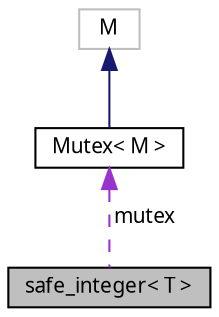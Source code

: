 digraph "safe_integer&lt; T &gt;"
{
  edge [fontname="Sans",fontsize="10",labelfontname="Sans",labelfontsize="10"];
  node [fontname="Sans",fontsize="10",shape=record];
  Node1 [label="safe_integer\< T \>",height=0.2,width=0.4,color="black", fillcolor="grey75", style="filled", fontcolor="black"];
  Node2 -> Node1 [dir="back",color="darkorchid3",fontsize="10",style="dashed",label=" mutex" ,fontname="Sans"];
  Node2 [label="Mutex\< M \>",height=0.2,width=0.4,color="black", fillcolor="white", style="filled",URL="$dd/db9/classMutex.html"];
  Node3 -> Node2 [dir="back",color="midnightblue",fontsize="10",style="solid",fontname="Sans"];
  Node3 [label="M",height=0.2,width=0.4,color="grey75", fillcolor="white", style="filled"];
}
